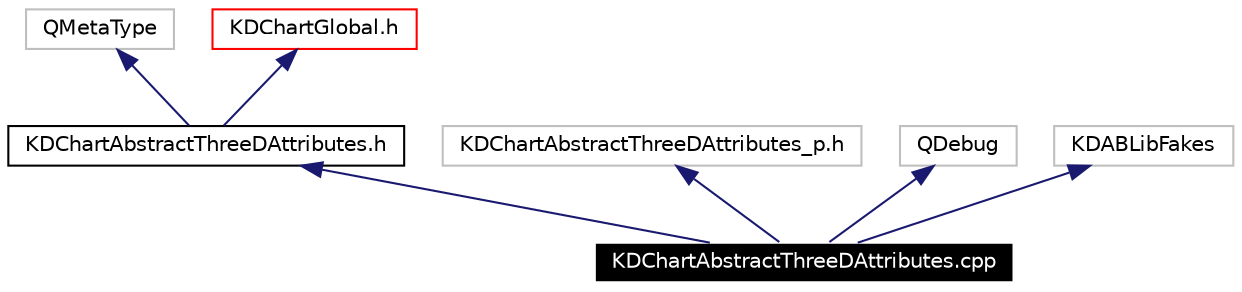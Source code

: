 digraph G
{
  edge [fontname="Helvetica",fontsize=10,labelfontname="Helvetica",labelfontsize=10];
  node [fontname="Helvetica",fontsize=10,shape=record];
  Node849 [label="KDChartAbstractThreeDAttributes.cpp",height=0.2,width=0.4,color="white", fillcolor="black", style="filled" fontcolor="white"];
  Node850 -> Node849 [dir=back,color="midnightblue",fontsize=10,style="solid",fontname="Helvetica"];
  Node850 [label="KDChartAbstractThreeDAttributes.h",height=0.2,width=0.4,color="black",URL="$_k_d_chart_abstract_three_d_attributes_8h.html"];
  Node851 -> Node850 [dir=back,color="midnightblue",fontsize=10,style="solid",fontname="Helvetica"];
  Node851 [label="QMetaType",height=0.2,width=0.4,color="grey75"];
  Node852 -> Node850 [dir=back,color="midnightblue",fontsize=10,style="solid",fontname="Helvetica"];
  Node852 [label="KDChartGlobal.h",height=0.2,width=0.4,color="red",URL="$_k_d_chart_global_8h.html"];
  Node858 -> Node849 [dir=back,color="midnightblue",fontsize=10,style="solid",fontname="Helvetica"];
  Node858 [label="KDChartAbstractThreeDAttributes_p.h",height=0.2,width=0.4,color="grey75"];
  Node859 -> Node849 [dir=back,color="midnightblue",fontsize=10,style="solid",fontname="Helvetica"];
  Node859 [label="QDebug",height=0.2,width=0.4,color="grey75"];
  Node860 -> Node849 [dir=back,color="midnightblue",fontsize=10,style="solid",fontname="Helvetica"];
  Node860 [label="KDABLibFakes",height=0.2,width=0.4,color="grey75"];
}
